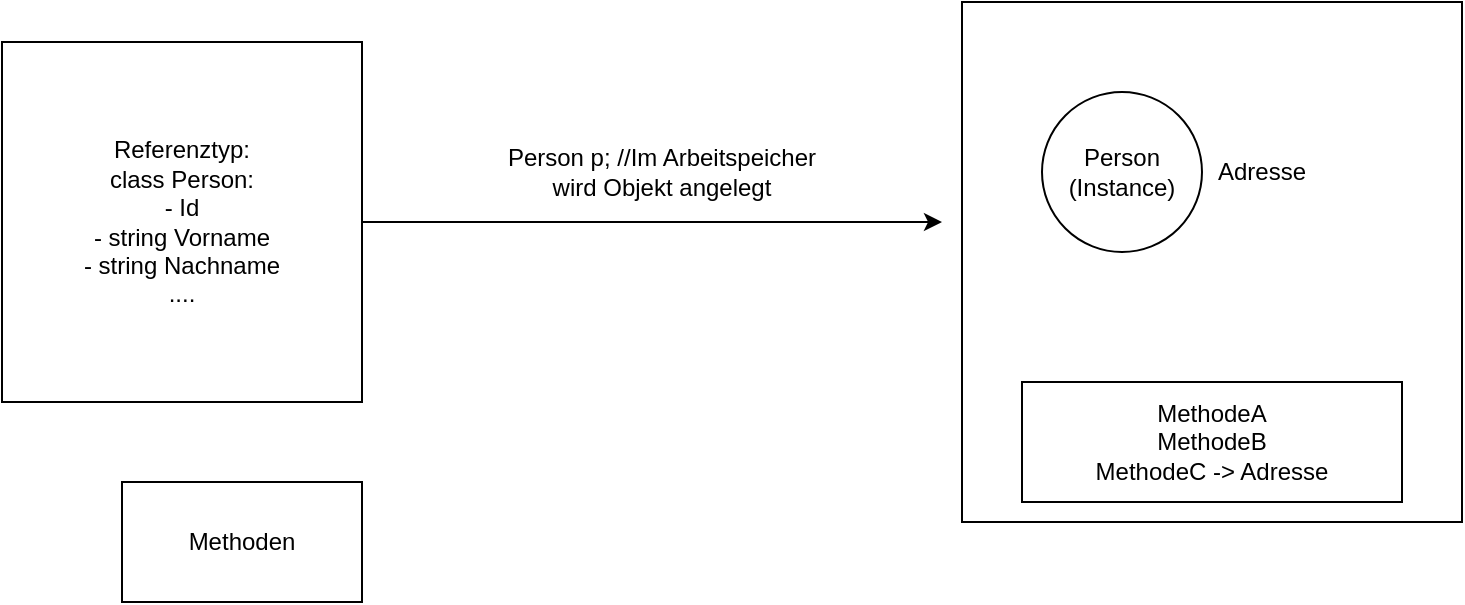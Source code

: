 <mxfile version="15.7.3" type="device"><diagram id="jH1ItDI0X0HslNzmctE5" name="Page-1"><mxGraphModel dx="782" dy="468" grid="1" gridSize="10" guides="1" tooltips="1" connect="1" arrows="1" fold="1" page="1" pageScale="1" pageWidth="827" pageHeight="1169" math="0" shadow="0"><root><mxCell id="0"/><mxCell id="1" parent="0"/><mxCell id="YxQZ3Uxiu8_cYsF5_gTH-1" value="Referenztyp:&lt;br&gt;class Person:&lt;br&gt;- Id&lt;br&gt;- string Vorname&lt;br&gt;- string Nachname&lt;br&gt;...." style="rounded=0;whiteSpace=wrap;html=1;" vertex="1" parent="1"><mxGeometry x="40" y="40" width="180" height="180" as="geometry"/></mxCell><mxCell id="YxQZ3Uxiu8_cYsF5_gTH-2" value="" style="endArrow=classic;html=1;rounded=0;exitX=1;exitY=0.5;exitDx=0;exitDy=0;" edge="1" parent="1" source="YxQZ3Uxiu8_cYsF5_gTH-1"><mxGeometry width="50" height="50" relative="1" as="geometry"><mxPoint x="380" y="230" as="sourcePoint"/><mxPoint x="510" y="130" as="targetPoint"/></mxGeometry></mxCell><mxCell id="YxQZ3Uxiu8_cYsF5_gTH-4" value="Person p; //Im Arbeitspeicher wird Objekt angelegt" style="text;html=1;strokeColor=none;fillColor=none;align=center;verticalAlign=middle;whiteSpace=wrap;rounded=0;" vertex="1" parent="1"><mxGeometry x="280" y="90" width="180" height="30" as="geometry"/></mxCell><mxCell id="YxQZ3Uxiu8_cYsF5_gTH-5" value="" style="rounded=0;whiteSpace=wrap;html=1;" vertex="1" parent="1"><mxGeometry x="520" y="20" width="250" height="260" as="geometry"/></mxCell><mxCell id="YxQZ3Uxiu8_cYsF5_gTH-6" value="Person (Instance)" style="ellipse;whiteSpace=wrap;html=1;aspect=fixed;" vertex="1" parent="1"><mxGeometry x="560" y="65" width="80" height="80" as="geometry"/></mxCell><mxCell id="YxQZ3Uxiu8_cYsF5_gTH-7" value="Adresse" style="text;html=1;strokeColor=none;fillColor=none;align=center;verticalAlign=middle;whiteSpace=wrap;rounded=0;" vertex="1" parent="1"><mxGeometry x="640" y="90" width="60" height="30" as="geometry"/></mxCell><mxCell id="YxQZ3Uxiu8_cYsF5_gTH-8" value="Methoden" style="rounded=0;whiteSpace=wrap;html=1;" vertex="1" parent="1"><mxGeometry x="100" y="260" width="120" height="60" as="geometry"/></mxCell><mxCell id="YxQZ3Uxiu8_cYsF5_gTH-9" value="MethodeA&lt;br&gt;MethodeB&lt;br&gt;MethodeC -&amp;gt; Adresse" style="rounded=0;whiteSpace=wrap;html=1;" vertex="1" parent="1"><mxGeometry x="550" y="210" width="190" height="60" as="geometry"/></mxCell></root></mxGraphModel></diagram></mxfile>